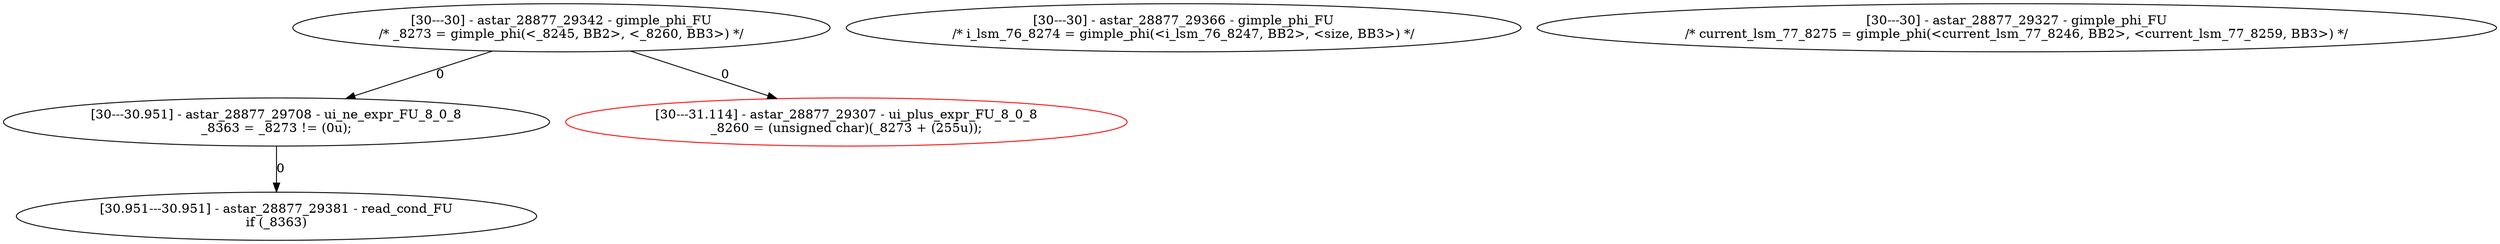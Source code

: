 digraph G {
23[label="[30---30] - astar_28877_29342 - gimple_phi_FU\n/* _8273 = gimple_phi(<_8245, BB2>, <_8260, BB3>) */\n"];
44[label="[30---30] - astar_28877_29366 - gimple_phi_FU\n/* i_lsm_76_8274 = gimple_phi(<i_lsm_76_8247, BB2>, <size, BB3>) */\n"];
45[label="[30---30] - astar_28877_29327 - gimple_phi_FU\n/* current_lsm_77_8275 = gimple_phi(<current_lsm_77_8246, BB2>, <current_lsm_77_8259, BB3>) */\n"];
47[label="[30---30.951] - astar_28877_29708 - ui_ne_expr_FU_8_0_8\n_8363 = _8273 != (0u);\n"];
48[color=red,label="[30---31.114] - astar_28877_29307 - ui_plus_expr_FU_8_0_8\n_8260 = (unsigned char)(_8273 + (255u));\n"];
49[label="[30.951---30.951] - astar_28877_29381 - read_cond_FU\nif (_8363)\n"];
23->48 [label=0];
23->47 [label=0];
47->49 [label=0];
}
